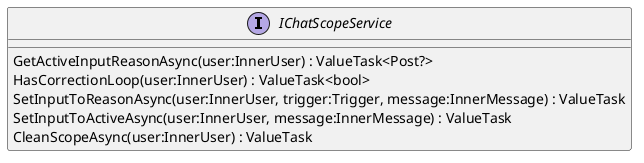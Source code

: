 @startuml
interface IChatScopeService {
    GetActiveInputReasonAsync(user:InnerUser) : ValueTask<Post?>
    HasCorrectionLoop(user:InnerUser) : ValueTask<bool>
    SetInputToReasonAsync(user:InnerUser, trigger:Trigger, message:InnerMessage) : ValueTask
    SetInputToActiveAsync(user:InnerUser, message:InnerMessage) : ValueTask
    CleanScopeAsync(user:InnerUser) : ValueTask
}
@enduml
